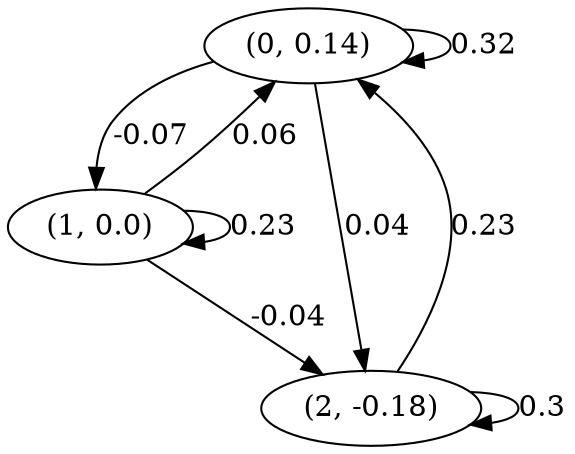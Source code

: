 digraph {
    0 [ label = "(0, 0.14)" ]
    1 [ label = "(1, 0.0)" ]
    2 [ label = "(2, -0.18)" ]
    0 -> 0 [ label = "0.32" ]
    1 -> 1 [ label = "0.23" ]
    2 -> 2 [ label = "0.3" ]
    1 -> 0 [ label = "0.06" ]
    2 -> 0 [ label = "0.23" ]
    0 -> 1 [ label = "-0.07" ]
    0 -> 2 [ label = "0.04" ]
    1 -> 2 [ label = "-0.04" ]
}

